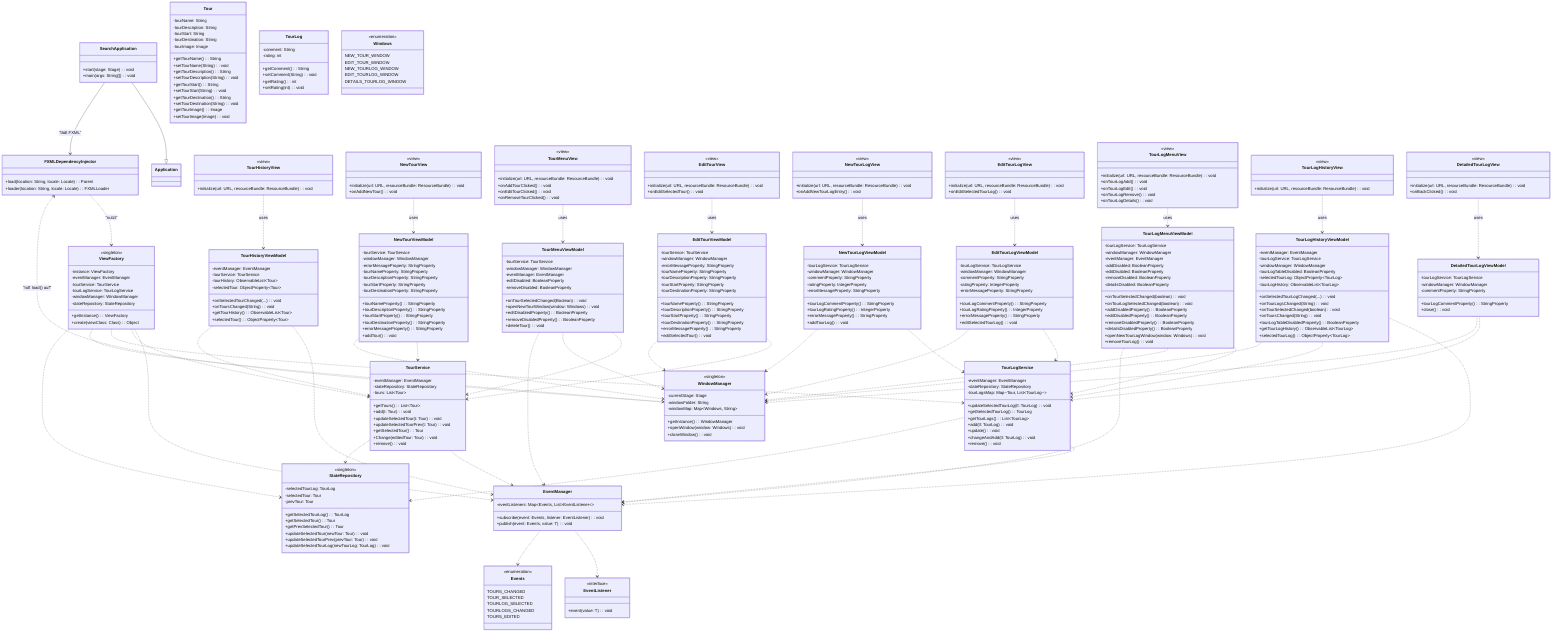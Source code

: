 classDiagram
    %% ===== Core Klassen =====
    class FXMLDependencyInjector {
      +load(location: String, locale: Locale) : Parent
      +loader(location: String, locale: Locale) : FXMLLoader
    }

    class SearchApplication {
      +start(stage: Stage) : void
      +main(args: String[]) : void
    }
    SearchApplication --|> Application

    class ViewFactory {
      <<singleton>>
      -instance: ViewFactory
      -eventManager: EventManager
      -tourService: TourService
      -tourLogService: TourLogService
      -windowManager: WindowManager
      -stateRepository: StateRepository
      +getInstance() : ViewFactory
      +create(viewClass: Class<?>) : Object
    }

    %% ===== Model Klassen =====
    class Tour {
      -tourName: String
      -tourDescription: String
      -tourStart: String
      -tourDestination: String
      -tourImage: Image
      +getTourName() : String
      +setTourName(String) : void
      +getTourDescription() : String
      +setTourDescription(String) : void
      +getTourStart() : String
      +setTourStart(String) : void
      +getTourDestination() : String
      +setTourDestination(String) : void
      +getTourImage() : Image
      +setTourImage(Image) : void
    }

    class TourLog {
      -comment: String
      -rating: int
      +getComment() : String
      +setComment(String) : void
      +getRating() : int
      +setRating(int) : void
    }

    %% ===== ViewModel Klassen (Tour) =====
    class TourHistoryViewModel {
      -eventManager: EventManager
      -tourService: TourService
      -tourHistory: ObservableList~Tour~
      -selectedTour: ObjectProperty~Tour~
      +onSelectedTourChanged(...): void
      +onToursChanged(String) : void
      +getTourHistory() : ObservableList~Tour~
      +selectedTour() : ObjectProperty~Tour~
    }

    class NewTourViewModel {
      -tourService: TourService
      -windowManager: WindowManager
      -errorMessageProperty: StringProperty
      -tourNameProperty: StringProperty
      -tourDescriptionProperty: StringProperty
      -tourStartProperty: StringProperty
      -tourDestinationProperty: StringProperty
      +tourNameProperty() : StringProperty
      +tourDescriptionProperty() : StringProperty
      +tourStartProperty() : StringProperty
      +tourDestinationProperty() : StringProperty
      +errorMessageProperty() : StringProperty
      +addTour() : void
    }

    class EditTourViewModel {
      -tourService: TourService
      -windowManager: WindowManager
      -errorMessageProperty: StringProperty
      -tourNameProperty: StringProperty
      -tourDescriptionProperty: StringProperty
      -tourStartProperty: StringProperty
      -tourDestinationProperty: StringProperty
      +tourNameProperty() : StringProperty
      +tourDescriptionProperty() : StringProperty
      +tourStartProperty() : StringProperty
      +tourDestinationProperty() : StringProperty
      +errorMessageProperty() : StringProperty
      +editSelectedTour() : void
    }

    class TourMenuViewModel {
      -tourService: TourService
      -windowManager: WindowManager
      -eventManager: EventManager
      -editDisabled: BooleanProperty
      -removeDisabled: BooleanProperty
      +onTourSelectedChanged(Boolean) : void
      +openNewTourWindow(window: Windows) : void
      +editDisabledProperty() : BooleanProperty
      +removeDisabledProperty() : BooleanProperty
      +deleteTour() : void
    }

    %% ===== ViewModel Klassen (TourLog) =====
    class TourLogHistoryViewModel {
      -eventManager: EventManager
      -tourLogService: TourLogService
      -windowManager: WindowManager
      -tourLogTableDisabled: BooleanProperty
      -selectedTourLog: ObjectProperty~TourLog~
      -tourLogHistory: ObservableList~TourLog~
      +onSelectedTourLogChanged(...): void
      +onTourLogsChanged(String): void
      +onTourSelectedChanged(boolean): void
      +onToursChanged(String): void
      +tourLogTableDisabledProperty() : BooleanProperty
      +getTourLogHistory() : ObservableList~TourLog~
      +selectedTourLog() : ObjectProperty~TourLog~
    }

    class NewTourLogViewModel {
      -tourLogService: TourLogService
      -windowManager: WindowManager
      -commentProperty: StringProperty
      -ratingProperty: IntegerProperty
      -errorMessageProperty: StringProperty
      +tourLogCommentProperty() : StringProperty
      +tourLogRatingProperty() : IntegerProperty
      +errorMessageProperty() : StringProperty
      +addTourLog() : void
    }

    class EditTourLogViewModel {
      -tourLogService: TourLogService
      -windowManager: WindowManager
      -commentProperty: StringProperty
      -ratingProperty: IntegerProperty
      -errorMessageProperty: StringProperty
      +tourLogCommentProperty() : StringProperty
      +tourLogRatingProperty() : IntegerProperty
      +errorMessageProperty() : StringProperty
      +editSelectedTourLog() : void
    }

    class DetailedTourLogViewModel {
      -tourLogService: TourLogService
      -windowManager: WindowManager
      -commentProperty: StringProperty
      +tourLogCommentProperty() : StringProperty
      +close() : void
    }

    class TourLogMenuViewModel {
      -tourLogService: TourLogService
      -windowManager: WindowManager
      -eventManager: EventManager
      -addDisabled: BooleanProperty
      -editDisabled: BooleanProperty
      -removeDisabled: BooleanProperty
      -detailsDisabled: BooleanProperty
      +onTourSelectedChanged(boolean) : void
      +onTourLogSelectedChanged(boolean) : void
      +addDisabledProperty() : BooleanProperty
      +editDisabledProperty() : BooleanProperty
      +removeDisabledProperty() : BooleanProperty
      +detailsDisabledProperty() : BooleanProperty
      +openNewTourLogWindow(window: Windows) : void
      +removeTourLog() : void
    }

    %% ===== View Klassen =====
    class TourHistoryView {
      <<view>>
      +initialize(url: URL, resourceBundle: ResourceBundle) : void
    }
    TourHistoryView ..> TourHistoryViewModel : uses

    class NewTourView {
      <<view>>
      +initialize(url: URL, resourceBundle: ResourceBundle) : void
      +onAddNewTour() : void
    }
    NewTourView ..> NewTourViewModel : uses

    class TourMenuView {
      <<view>>
      +initialize(url: URL, resourceBundle: ResourceBundle) : void
      +onAddTourClicked() : void
      +onEditTourClicked() : void
      +onRemoveTourClicked() : void
    }
    TourMenuView ..> TourMenuViewModel : uses

    class EditTourView {
      <<view>>
      +initialize(url: URL, resourceBundle: ResourceBundle) : void
      +onEditSelectedTour() : void
    }
    EditTourView ..> EditTourViewModel : uses

    class NewTourLogView {
      <<view>>
      +initialize(url: URL, resourceBundle: ResourceBundle) : void
      +onAddNewTourLogEntry() : void
    }
    NewTourLogView ..> NewTourLogViewModel : uses

    class EditTourLogView {
      <<view>>
      +initialize(url: URL, resourceBundle: ResourceBundle) : void
      +onEditSelectedTourLog() : void
    }
    EditTourLogView ..> EditTourLogViewModel : uses

    class TourLogMenuView {
      <<view>>
      +initialize(url: URL, resourceBundle: ResourceBundle) : void
      +onTourLogAdd() : void
      +onTourLogEdit() : void
      +onTourLogRemove() : void
      +onTourLogDetails() : void
    }
    TourLogMenuView ..> TourLogMenuViewModel : uses

    class TourLogHistoryView {
      <<view>>
      +initialize(url: URL, resourceBundle: ResourceBundle) : void
    }
    TourLogHistoryView ..> TourLogHistoryViewModel : uses

    class DetailedTourLogView {
      <<view>>
      +initialize(url: URL, resourceBundle: ResourceBundle) : void
      +onBackClicked() : void
    }
    DetailedTourLogView ..> DetailedTourLogViewModel : uses

    %% ===== Window & Service =====
    class Windows {
      <<enumeration>>
      NEW_TOUR_WINDOW
      EDIT_TOUR_WINDOW
      NEW_TOURLOG_WINDOW
      EDIT_TOURLOG_WINDOW
      DETAILS_TOURLOG_WINDOW
    }

    class WindowManager {
      <<singleton>>
      -currentStage: Stage
      -windowFolder: String
      -windowMap: Map~Windows, String~
      +getInstance() : WindowManager
      +openWindow(window: Windows) : void
      +closeWindow() : void
    }

    class TourLogService {
      -eventManager: EventManager
      -stateRepository: StateRepository
      -tourLogsMap: Map~Tour, List~TourLog~~
      +updateSelectedTourLog(tl: TourLog) : void
      +getSelectedTourLog() : TourLog
      +getTourLogs() : List~TourLog~
      +add(tl: TourLog) : void
      +update() : void
      +changeAndAdd(tl: TourLog) : void
      +remove() : void
    }

    class TourService {
      -eventManager: EventManager
      -stateRepository: StateRepository
      -tours: List~Tour~
      +getTours() : List~Tour~
      +add(t: Tour) : void
      +updateSelectedTour(t: Tour) : void
      +updateSelectedTourPrev(t: Tour) : void
      +getSelectedTour() : Tour
      +Change(editedTour: Tour) : void
      +remove() : void
    }

    %% ===== Repository =====
    class StateRepository {
      <<singleton>>
      -selectedTourLog: TourLog
      -selectedTour: Tour
      -prevTour: Tour
      +getSelectedTourLog() : TourLog
      +getSelectedTour() : Tour
      +getPrevSelectedTour() : Tour
      +updateSelectedTour(newTour: Tour) : void
      +updateSelectedTourPrev(prevTour: Tour) : void
      +updateSelectedTourLog(newTourLog: TourLog) : void
    }

    %% ===== Event System =====
    class EventManager {
      -eventListeners: Map~Events, List~EventListener<>
      +subscribe(event: Events, listener: EventListener) : void
      +publish(event: Events, value: T) : void
    }

    class EventListener {
      <<interface>>
      +event(value: T) : void
    }

    class Events {
      <<enumeration>>
      TOURS_CHANGED
      TOUR_SELECTED
      TOURLOG_SELECTED
      TOURLOGS_CHANGED
      TOURS_EDITED
    }

    %% ===== Beziehungen =====
    FXMLDependencyInjector ..> ViewFactory : "nutzt"
    SearchApplication --> FXMLDependencyInjector : "lädt FXML"
    WindowManager ..> FXMLDependencyInjector : "ruft load() auf"

    ViewFactory ..> EventManager
    ViewFactory ..> TourService
    ViewFactory ..> TourLogService
    ViewFactory ..> WindowManager
    ViewFactory ..> StateRepository

    TourLogHistoryViewModel ..> EventManager
    TourLogHistoryViewModel ..> TourLogService
    TourLogHistoryViewModel ..> WindowManager

    NewTourLogViewModel ..> TourLogService
    NewTourLogViewModel ..> WindowManager

    EditTourLogViewModel ..> TourLogService
    EditTourLogViewModel ..> WindowManager

    DetailedTourLogViewModel ..> TourLogService
    DetailedTourLogViewModel ..> WindowManager

    TourLogMenuViewModel ..> TourLogService
    TourLogMenuViewModel ..> WindowManager
    TourLogMenuViewModel ..> EventManager

    TourMenuViewModel ..> TourService
    TourMenuViewModel ..> WindowManager
    TourMenuViewModel ..> EventManager

    TourHistoryViewModel ..> EventManager
    TourHistoryViewModel ..> TourService

    NewTourViewModel ..> TourService
    NewTourViewModel ..> WindowManager

    EditTourViewModel ..> TourService
    EditTourViewModel ..> WindowManager

    TourLogService ..> EventManager
    TourLogService ..> StateRepository

    TourService ..> EventManager
    TourService ..> StateRepository

    EventManager ..> EventListener
    EventManager ..> Events